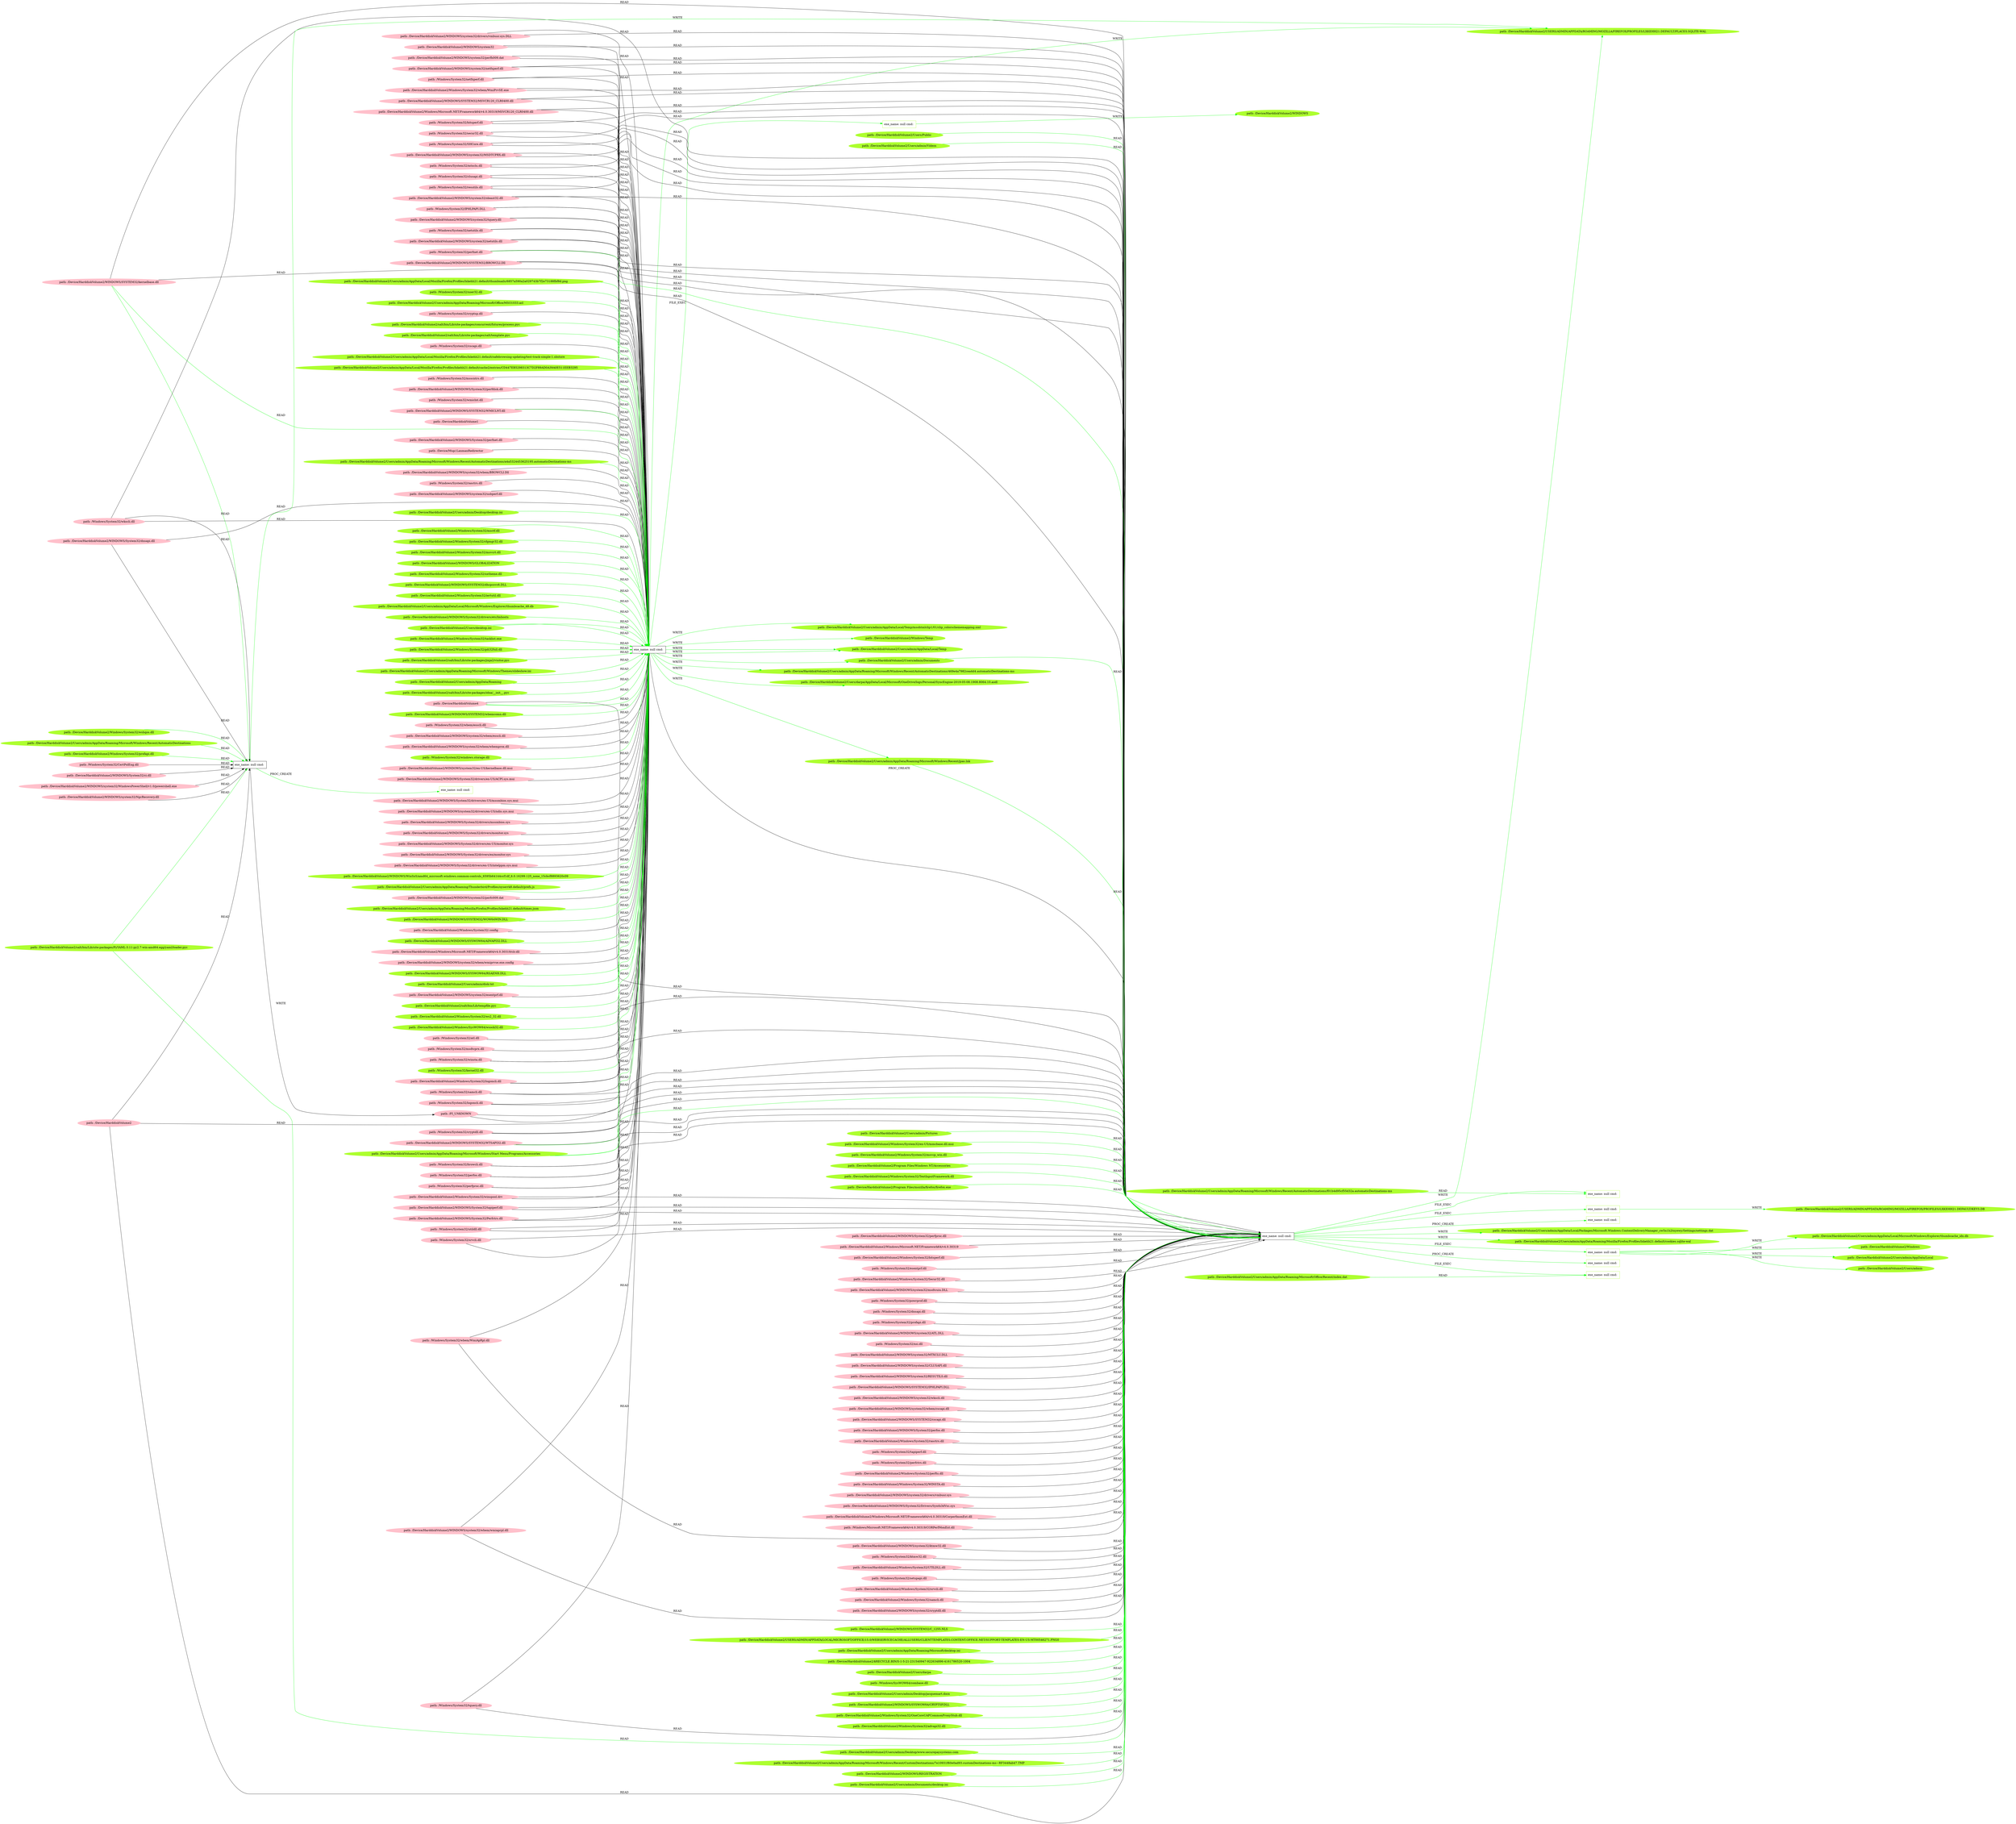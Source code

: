 digraph {
	rankdir=LR
	28 [label="exe_name: null cmd: " color=black shape=box style=solid]
	428 [label="exe_name: null cmd: " color=greenyellow shape=box style=solid]
	28 -> 428 [label=FILE_EXEC color=green]
	0 [label="exe_name: null cmd: " color=black shape=box style=solid]
	442 [label="exe_name: null cmd: " color=greenyellow shape=box style=solid]
	0 -> 442 [label=FILE_EXEC color=green]
	0 [label="exe_name: null cmd: " color=black shape=box style=solid]
	457 [label="exe_name: null cmd: " color=greenyellow shape=box style=solid]
	0 -> 457 [label=FILE_EXEC color=green]
	0 [label="exe_name: null cmd: " color=black shape=box style=solid]
	469 [label="exe_name: null cmd: " color=greenyellow shape=box style=solid]
	0 -> 469 [label=FILE_EXEC color=green]
	0 [label="exe_name: null cmd: " color=black shape=box style=solid]
	476 [label="exe_name: null cmd: " color=greenyellow shape=box style=solid]
	0 -> 476 [label=FILE_EXEC color=green]
	403 [label="path: /Device/HarddiskVolume2/Users/admin/AppData/Roaming/Microsoft/Windows/Themes/slideshow.ini" color=greenyellow shape=oval style=filled]
	28 [label="exe_name: null cmd: " color=black shape=box style=solid]
	403 -> 28 [label=READ color=green]
	404 [label="path: /Device/HarddiskVolume2/Users/admin/AppData/Roaming" color=greenyellow shape=oval style=filled]
	28 [label="exe_name: null cmd: " color=black shape=box style=solid]
	404 -> 28 [label=READ color=green]
	449 [label="path: /Device/HarddiskVolume2/Users/Public" color=greenyellow shape=oval style=filled]
	0 [label="exe_name: null cmd: " color=black shape=box style=solid]
	449 -> 0 [label=READ color=green]
	452 [label="path: /Device/HarddiskVolume2/Users/admin/Videos" color=greenyellow shape=oval style=filled]
	0 [label="exe_name: null cmd: " color=black shape=box style=solid]
	452 -> 0 [label=READ color=green]
	387 [label="path: /Device/HarddiskVolume2/Users/admin/Documents" color=greenyellow shape=oval style=filled]
	0 [label="exe_name: null cmd: " color=black shape=box style=solid]
	387 -> 0 [label=READ color=green]
	214 [label="path: /Device/HarddiskVolume4" color=pink shape=oval style=filled]
	28 [label="exe_name: null cmd: " color=black shape=box style=solid]
	214 -> 28 [label=READ color=green]
	381 [label="path: /Device/HarddiskVolume2/WINDOWS/SYSTEM32/wbemcomn.dll" color=greenyellow shape=oval style=filled]
	28 [label="exe_name: null cmd: " color=black shape=box style=solid]
	381 -> 28 [label=READ color=green]
	214 [label="path: /Device/HarddiskVolume4" color=pink shape=oval style=filled]
	28 [label="exe_name: null cmd: " color=black shape=box style=solid]
	214 -> 28 [label=READ color=green]
	118 [label="path: /Windows/System32/wbem/esscli.dll" color=pink shape=oval style=filled]
	28 [label="exe_name: null cmd: " color=black shape=box style=solid]
	118 -> 28 [label=READ color=black]
	26 [label="path: /Device/HarddiskVolume2/WINDOWS/system32/wbem/esscli.dll" color=pink shape=oval style=filled]
	28 [label="exe_name: null cmd: " color=black shape=box style=solid]
	26 -> 28 [label=READ color=black]
	97 [label="path: /Device/HarddiskVolume2/WINDOWS/system32/wbem/wbemprox.dll" color=pink shape=oval style=filled]
	28 [label="exe_name: null cmd: " color=black shape=box style=solid]
	97 -> 28 [label=READ color=black]
	314 [label="path: /Device/HarddiskVolume2/WINDOWS/SYSTEM32/kernelbase.dll" color=pink shape=oval style=filled]
	28 [label="exe_name: null cmd: " color=black shape=box style=solid]
	314 -> 28 [label=READ color=black]
	89 [label="path: /Device/HarddiskVolume2/WINDOWS/system32/en-US/kernelbase.dll.mui" color=pink shape=oval style=filled]
	28 [label="exe_name: null cmd: " color=black shape=box style=solid]
	89 -> 28 [label=READ color=black]
	111 [label="path: /Device/HarddiskVolume2/WINDOWS/System32/drivers/en-US/ACPI.sys.mui" color=pink shape=oval style=filled]
	28 [label="exe_name: null cmd: " color=black shape=box style=solid]
	111 -> 28 [label=READ color=black]
	31 [label="path: /Device/HarddiskVolume2/WINDOWS/System32/drivers/en-US/mssmbios.sys.mui" color=pink shape=oval style=filled]
	28 [label="exe_name: null cmd: " color=black shape=box style=solid]
	31 -> 28 [label=READ color=black]
	62 [label="path: /Device/HarddiskVolume2/WINDOWS/system32/drivers/en-US/ndis.sys.mui" color=pink shape=oval style=filled]
	28 [label="exe_name: null cmd: " color=black shape=box style=solid]
	62 -> 28 [label=READ color=black]
	107 [label="path: /Device/HarddiskVolume2/WINDOWS/System32/drivers/mssmbios.sys" color=pink shape=oval style=filled]
	28 [label="exe_name: null cmd: " color=black shape=box style=solid]
	107 -> 28 [label=READ color=black]
	93 [label="path: /Device/HarddiskVolume2/WINDOWS/System32/drivers/monitor.sys" color=pink shape=oval style=filled]
	28 [label="exe_name: null cmd: " color=black shape=box style=solid]
	93 -> 28 [label=READ color=black]
	47 [label="path: /Device/HarddiskVolume2/WINDOWS/System32/drivers/en-US/monitor.sys" color=pink shape=oval style=filled]
	28 [label="exe_name: null cmd: " color=black shape=box style=solid]
	47 -> 28 [label=READ color=black]
	65 [label="path: /Device/HarddiskVolume2/WINDOWS/System32/drivers/en/monitor.sys" color=pink shape=oval style=filled]
	28 [label="exe_name: null cmd: " color=black shape=box style=solid]
	65 -> 28 [label=READ color=black]
	109 [label="path: /Device/HarddiskVolume2/WINDOWS/System32/drivers/en-US/intelppm.sys.mui" color=pink shape=oval style=filled]
	28 [label="exe_name: null cmd: " color=black shape=box style=solid]
	109 -> 28 [label=READ color=black]
	0 [label="exe_name: null cmd: " color=black shape=box style=solid]
	471 [label="path: /Device/HarddiskVolume2/Users/admin/AppData/Local/Packages/Microsoft.Windows.ContentDeliveryManager_cw5n1h2txyewy/Settings/settings.dat" color=greenyellow shape=oval style=filled]
	0 -> 471 [label=WRITE color=green]
	207 [label="path: /Device/HarddiskVolume2/WINDOWS/system32/drivers/vmbusr.sys.DLL" color=pink shape=oval style=filled]
	28 [label="exe_name: null cmd: " color=black shape=box style=solid]
	207 -> 28 [label=READ color=black]
	222 [label="path: /Device/HarddiskVolume2/WINDOWS/system32" color=pink shape=oval style=filled]
	28 [label="exe_name: null cmd: " color=black shape=box style=solid]
	222 -> 28 [label=READ color=black]
	254 [label="path: /Device/HarddiskVolume2/WINDOWS/system32/perfc009.dat" color=pink shape=oval style=filled]
	28 [label="exe_name: null cmd: " color=black shape=box style=solid]
	254 -> 28 [label=READ color=black]
	152 [label="path: /Device/HarddiskVolume2/WINDOWS/system32/perfh009.dat" color=pink shape=oval style=filled]
	28 [label="exe_name: null cmd: " color=black shape=box style=solid]
	152 -> 28 [label=READ color=black]
	261 [label="path: /Device/HarddiskVolume2/WINDOWS/system32/netfxperf.dll" color=pink shape=oval style=filled]
	28 [label="exe_name: null cmd: " color=black shape=box style=solid]
	261 -> 28 [label=READ color=black]
	265 [label="path: /Device/HarddiskVolume2/Windows/System32/.config" color=pink shape=oval style=filled]
	28 [label="exe_name: null cmd: " color=black shape=box style=solid]
	265 -> 28 [label=READ color=black]
	310 [label="path: /Windows/System32/netfxperf.dll" color=pink shape=oval style=filled]
	28 [label="exe_name: null cmd: " color=black shape=box style=solid]
	310 -> 28 [label=READ color=black]
	285 [label="path: /Device/HarddiskVolume2/Windows/Microsoft.NET/Framework64/v4.0.30319/clr.dll" color=pink shape=oval style=filled]
	28 [label="exe_name: null cmd: " color=black shape=box style=solid]
	285 -> 28 [label=READ color=black]
	321 [label="path: /Device/HarddiskVolume2/WINDOWS/system32/wbem/wmiprvse.exe.config" color=pink shape=oval style=filled]
	28 [label="exe_name: null cmd: " color=black shape=box style=solid]
	321 -> 28 [label=READ color=black]
	338 [label="path: /Device/HarddiskVolume2/Windows/System32/wbem/WmiPrvSE.exe" color=pink shape=oval style=filled]
	28 [label="exe_name: null cmd: " color=black shape=box style=solid]
	338 -> 28 [label=READ color=black]
	312 [label="path: /Device/HarddiskVolume2/WINDOWS/SYSTEM32/MSVCR120_CLR0400.dll" color=pink shape=oval style=filled]
	28 [label="exe_name: null cmd: " color=black shape=box style=solid]
	312 -> 28 [label=READ color=black]
	366 [label="path: /Device/HarddiskVolume2/Windows/Microsoft.NET/Framework64/v4.0.30319/MSVCR120_CLR0400.dll" color=pink shape=oval style=filled]
	28 [label="exe_name: null cmd: " color=black shape=box style=solid]
	366 -> 28 [label=READ color=black]
	187 [label="path: /Device/HarddiskVolume2/WINDOWS/system32/esentprf.dll" color=pink shape=oval style=filled]
	28 [label="exe_name: null cmd: " color=black shape=box style=solid]
	187 -> 28 [label=READ color=black]
	228 [label="path: /Windows/System32/bitsperf.dll" color=pink shape=oval style=filled]
	28 [label="exe_name: null cmd: " color=black shape=box style=solid]
	228 -> 28 [label=READ color=black]
	230 [label="path: /Windows/System32/secur32.dll" color=pink shape=oval style=filled]
	28 [label="exe_name: null cmd: " color=black shape=box style=solid]
	230 -> 28 [label=READ color=black]
	220 [label="path: /Device/HarddiskVolume2/WINDOWS/System32/dnsapi.dll" color=pink shape=oval style=filled]
	28 [label="exe_name: null cmd: " color=black shape=box style=solid]
	220 -> 28 [label=READ color=black]
	308 [label="path: /Windows/System32/SHCore.dll" color=pink shape=oval style=filled]
	28 [label="exe_name: null cmd: " color=black shape=box style=solid]
	308 -> 28 [label=READ color=black]
	304 [label="path: /Windows/System32/atl.dll" color=pink shape=oval style=filled]
	28 [label="exe_name: null cmd: " color=black shape=box style=solid]
	304 -> 28 [label=READ color=black]
	163 [label="path: /Windows/System32/msdtcprx.dll" color=pink shape=oval style=filled]
	28 [label="exe_name: null cmd: " color=black shape=box style=solid]
	163 -> 28 [label=READ color=black]
	168 [label="path: /Device/HarddiskVolume2/WINDOWS/system32/MSDTCPRX.dll" color=pink shape=oval style=filled]
	28 [label="exe_name: null cmd: " color=black shape=box style=solid]
	168 -> 28 [label=READ color=black]
	316 [label="path: /Windows/System32/mtxclu.dll" color=pink shape=oval style=filled]
	28 [label="exe_name: null cmd: " color=black shape=box style=solid]
	316 -> 28 [label=READ color=black]
	332 [label="path: /Windows/System32/clusapi.dll" color=pink shape=oval style=filled]
	28 [label="exe_name: null cmd: " color=black shape=box style=solid]
	332 -> 28 [label=READ color=black]
	226 [label="path: /Windows/System32/resutils.dll" color=pink shape=oval style=filled]
	28 [label="exe_name: null cmd: " color=black shape=box style=solid]
	226 -> 28 [label=READ color=black]
	343 [label="path: /Windows/System32/cryptsp.dll" color=pink shape=oval style=filled]
	28 [label="exe_name: null cmd: " color=black shape=box style=solid]
	343 -> 28 [label=READ color=black]
	160 [label="path: /Device/HarddiskVolume2/WINDOWS/system32/oleaut32.dll" color=pink shape=oval style=filled]
	28 [label="exe_name: null cmd: " color=black shape=box style=solid]
	160 -> 28 [label=READ color=black]
	180 [label="path: /Windows/System32/IPHLPAPI.DLL" color=pink shape=oval style=filled]
	28 [label="exe_name: null cmd: " color=black shape=box style=solid]
	180 -> 28 [label=READ color=black]
	299 [label="path: /Windows/System32/wkscli.dll" color=pink shape=oval style=filled]
	28 [label="exe_name: null cmd: " color=black shape=box style=solid]
	299 -> 28 [label=READ color=black]
	281 [label="path: /Windows/System32/cscapi.dll" color=pink shape=oval style=filled]
	28 [label="exe_name: null cmd: " color=black shape=box style=solid]
	281 -> 28 [label=READ color=black]
	184 [label="path: /Windows/System32/netutils.dll" color=pink shape=oval style=filled]
	28 [label="exe_name: null cmd: " color=black shape=box style=solid]
	184 -> 28 [label=READ color=black]
	252 [label="path: /Device/HarddiskVolume2/WINDOWS/system32/netutils.dll" color=pink shape=oval style=filled]
	28 [label="exe_name: null cmd: " color=black shape=box style=solid]
	252 -> 28 [label=READ color=black]
	217 [label="path: /Windows/System32/msscntrs.dll" color=pink shape=oval style=filled]
	28 [label="exe_name: null cmd: " color=black shape=box style=solid]
	217 -> 28 [label=READ color=black]
	183 [label="path: /Device/HarddiskVolume2/WINDOWS/System32/perfdisk.dll" color=pink shape=oval style=filled]
	28 [label="exe_name: null cmd: " color=black shape=box style=solid]
	183 -> 28 [label=READ color=black]
	63 [label="path: /Windows/System32/wmiclnt.dll" color=pink shape=oval style=filled]
	28 [label="exe_name: null cmd: " color=black shape=box style=solid]
	63 -> 28 [label=READ color=black]
	79 [label="path: /Device/HarddiskVolume2/WINDOWS/SYSTEM32/WMICLNT.dll" color=pink shape=oval style=filled]
	28 [label="exe_name: null cmd: " color=black shape=box style=solid]
	79 -> 28 [label=READ color=black]
	173 [label="path: /Device/HarddiskVolume1" color=pink shape=oval style=filled]
	28 [label="exe_name: null cmd: " color=black shape=box style=solid]
	173 -> 28 [label=READ color=black]
	192 [label="path: /Device/HarddiskVolume2" color=pink shape=oval style=filled]
	28 [label="exe_name: null cmd: " color=black shape=box style=solid]
	192 -> 28 [label=READ color=black]
	232 [label="path: /Device/HarddiskVolume2/WINDOWS/System32/perfnet.dll" color=pink shape=oval style=filled]
	28 [label="exe_name: null cmd: " color=black shape=box style=solid]
	232 -> 28 [label=READ color=black]
	234 [label="path: /Device/Mup/;LanmanRedirector" color=pink shape=oval style=filled]
	28 [label="exe_name: null cmd: " color=black shape=box style=solid]
	234 -> 28 [label=READ color=black]
	256 [label="path: /FI_UNKNOWN" color=pink shape=oval style=filled]
	28 [label="exe_name: null cmd: " color=black shape=box style=solid]
	256 -> 28 [label=READ color=black]
	272 [label="path: /Device/HarddiskVolume2/WINDOWS/system32/wbem/BROWCLI.Dll" color=pink shape=oval style=filled]
	28 [label="exe_name: null cmd: " color=black shape=box style=solid]
	272 -> 28 [label=READ color=black]
	335 [label="path: /Windows/System32/perfnet.dll" color=pink shape=oval style=filled]
	28 [label="exe_name: null cmd: " color=black shape=box style=solid]
	335 -> 28 [label=READ color=black]
	360 [label="path: /Device/HarddiskVolume2/WINDOWS/SYSTEM32/BROWCLI.Dll" color=pink shape=oval style=filled]
	28 [label="exe_name: null cmd: " color=black shape=box style=solid]
	360 -> 28 [label=READ color=black]
	250 [label="path: /Windows/System32/browcli.dll" color=pink shape=oval style=filled]
	28 [label="exe_name: null cmd: " color=black shape=box style=solid]
	250 -> 28 [label=READ color=black]
	328 [label="path: /Windows/System32/perfos.dll" color=pink shape=oval style=filled]
	28 [label="exe_name: null cmd: " color=black shape=box style=solid]
	328 -> 28 [label=READ color=black]
	178 [label="path: /Windows/System32/perfproc.dll" color=pink shape=oval style=filled]
	28 [label="exe_name: null cmd: " color=black shape=box style=solid]
	178 -> 28 [label=READ color=black]
	154 [label="path: /Windows/System32/rasctrs.dll" color=pink shape=oval style=filled]
	28 [label="exe_name: null cmd: " color=black shape=box style=solid]
	154 -> 28 [label=READ color=black]
	263 [label="path: /Device/HarddiskVolume2/Windows/System32/winspool.drv" color=pink shape=oval style=filled]
	28 [label="exe_name: null cmd: " color=black shape=box style=solid]
	263 -> 28 [label=READ color=black]
	190 [label="path: /Device/HarddiskVolume2/WINDOWS/System32/tapiperf.dll" color=pink shape=oval style=filled]
	28 [label="exe_name: null cmd: " color=black shape=box style=solid]
	190 -> 28 [label=READ color=black]
	358 [label="path: /Device/HarddiskVolume2/WINDOWS/System32/Perfctrs.dll" color=pink shape=oval style=filled]
	28 [label="exe_name: null cmd: " color=black shape=box style=solid]
	358 -> 28 [label=READ color=black]
	246 [label="path: /Windows/System32/utildll.dll" color=pink shape=oval style=filled]
	28 [label="exe_name: null cmd: " color=black shape=box style=solid]
	246 -> 28 [label=READ color=black]
	147 [label="path: /Windows/System32/srvcli.dll" color=pink shape=oval style=filled]
	28 [label="exe_name: null cmd: " color=black shape=box style=solid]
	147 -> 28 [label=READ color=black]
	306 [label="path: /Device/HarddiskVolume2/WINDOWS/system32/usbperf.dll" color=pink shape=oval style=filled]
	28 [label="exe_name: null cmd: " color=black shape=box style=solid]
	306 -> 28 [label=READ color=black]
	164 [label="path: /Windows/System32/wbem/WmiApRpl.dll" color=pink shape=oval style=filled]
	28 [label="exe_name: null cmd: " color=black shape=box style=solid]
	164 -> 28 [label=READ color=black]
	236 [label="path: /Device/HarddiskVolume2/WINDOWS/system32/wbem/wmiaprpl.dll" color=pink shape=oval style=filled]
	28 [label="exe_name: null cmd: " color=black shape=box style=solid]
	236 -> 28 [label=READ color=black]
	269 [label="path: /Windows/System32/tquery.dll" color=pink shape=oval style=filled]
	28 [label="exe_name: null cmd: " color=black shape=box style=solid]
	269 -> 28 [label=READ color=black]
	318 [label="path: /Device/HarddiskVolume2/WINDOWS/system32/tquery.dll" color=pink shape=oval style=filled]
	28 [label="exe_name: null cmd: " color=black shape=box style=solid]
	318 -> 28 [label=READ color=black]
	407 [label="path: /Device/HarddiskVolume2/Users/admin/Desktop/desktop.ini" color=greenyellow shape=oval style=filled]
	28 [label="exe_name: null cmd: " color=black shape=box style=solid]
	407 -> 28 [label=READ color=green]
	479 [label="path: /Device/HarddiskVolume2/Users/admin/Pictures" color=greenyellow shape=oval style=filled]
	0 [label="exe_name: null cmd: " color=black shape=box style=solid]
	479 -> 0 [label=READ color=green]
	314 [label="path: /Device/HarddiskVolume2/WINDOWS/SYSTEM32/kernelbase.dll" color=pink shape=oval style=filled]
	7 [label="exe_name: null cmd: " color=black shape=box style=solid]
	314 -> 7 [label=READ color=green]
	467 [label="path: /Device/HarddiskVolume2/Windows/System32/en-US/mmcbase.dll.mui" color=greenyellow shape=oval style=filled]
	0 [label="exe_name: null cmd: " color=black shape=box style=solid]
	467 -> 0 [label=READ color=green]
	463 [label="path: /Device/HarddiskVolume2/Windows/System32/msvcp_win.dll" color=greenyellow shape=oval style=filled]
	0 [label="exe_name: null cmd: " color=black shape=box style=solid]
	463 -> 0 [label=READ color=green]
	427 [label="path: /Device/HarddiskVolume2/Windows/System32/msctf.dll" color=greenyellow shape=oval style=filled]
	28 [label="exe_name: null cmd: " color=black shape=box style=solid]
	427 -> 28 [label=READ color=green]
	385 [label="path: /Device/HarddiskVolume2/Windows/System32/cfgmgr32.dll" color=greenyellow shape=oval style=filled]
	28 [label="exe_name: null cmd: " color=black shape=box style=solid]
	385 -> 28 [label=READ color=green]
	192 [label="path: /Device/HarddiskVolume2" color=pink shape=oval style=filled]
	7 [label="exe_name: null cmd: " color=black shape=box style=solid]
	192 -> 7 [label=READ color=black]
	421 [label="path: /Device/HarddiskVolume2/Windows/System32/msvcrt.dll" color=greenyellow shape=oval style=filled]
	28 [label="exe_name: null cmd: " color=black shape=box style=solid]
	421 -> 28 [label=READ color=green]
	441 [label="path: /Device/HarddiskVolume2/Program Files/Windows NT/Accessories" color=greenyellow shape=oval style=filled]
	0 [label="exe_name: null cmd: " color=black shape=box style=solid]
	441 -> 0 [label=READ color=green]
	375 [label="path: /Device/HarddiskVolume2/WINDOWS/GLOBALIZATION" color=greenyellow shape=oval style=filled]
	28 [label="exe_name: null cmd: " color=black shape=box style=solid]
	375 -> 28 [label=READ color=green]
	399 [label="path: /Device/HarddiskVolume2/Windows/System32/uxtheme.dll" color=greenyellow shape=oval style=filled]
	28 [label="exe_name: null cmd: " color=black shape=box style=solid]
	399 -> 28 [label=READ color=green]
	440 [label="path: /Device/HarddiskVolume2/Windows/System32/TextInputFramework.dll" color=greenyellow shape=oval style=filled]
	0 [label="exe_name: null cmd: " color=black shape=box style=solid]
	440 -> 0 [label=READ color=green]
	382 [label="path: /Device/HarddiskVolume2/WINDOWS/SYSTEM32/dhcpcsvc6.DLL" color=greenyellow shape=oval style=filled]
	28 [label="exe_name: null cmd: " color=black shape=box style=solid]
	382 -> 28 [label=READ color=green]
	426 [label="path: /Device/HarddiskVolume2/Windows/System32/iertutil.dll" color=greenyellow shape=oval style=filled]
	28 [label="exe_name: null cmd: " color=black shape=box style=solid]
	426 -> 28 [label=READ color=green]
	38 [label="path: /Windows/System32/CertPolEng.dll" color=pink shape=oval style=filled]
	7 [label="exe_name: null cmd: " color=black shape=box style=solid]
	38 -> 7 [label=READ color=black]
	72 [label="path: /Device/HarddiskVolume2/WINDOWS/System32/ci.dll" color=pink shape=oval style=filled]
	7 [label="exe_name: null cmd: " color=black shape=box style=solid]
	72 -> 7 [label=READ color=black]
	220 [label="path: /Device/HarddiskVolume2/WINDOWS/System32/dnsapi.dll" color=pink shape=oval style=filled]
	7 [label="exe_name: null cmd: " color=black shape=box style=solid]
	220 -> 7 [label=READ color=black]
	61 [label="path: /Device/HarddiskVolume2/WINDOWS/system32/WindowsPowerShell/v1.0/powershell.exe" color=pink shape=oval style=filled]
	7 [label="exe_name: null cmd: " color=black shape=box style=solid]
	61 -> 7 [label=READ color=black]
	76 [label="path: /Device/HarddiskVolume2/WINDOWS/system32/NgcRecovery.dll" color=pink shape=oval style=filled]
	7 [label="exe_name: null cmd: " color=black shape=box style=solid]
	76 -> 7 [label=READ color=black]
	299 [label="path: /Windows/System32/wkscli.dll" color=pink shape=oval style=filled]
	7 [label="exe_name: null cmd: " color=black shape=box style=solid]
	299 -> 7 [label=READ color=black]
	7 [label="exe_name: null cmd: " color=black shape=box style=solid]
	256 [label="path: /FI_UNKNOWN" color=pink shape=oval style=filled]
	7 -> 256 [label=WRITE color=black]
	396 [label="path: /Device/HarddiskVolume2/Users/admin/AppData/Local/Microsoft/Windows/Explorer/thumbcache_48.db" color=greenyellow shape=oval style=filled]
	28 [label="exe_name: null cmd: " color=black shape=box style=solid]
	396 -> 28 [label=READ color=green]
	450 [label="path: /Device/HarddiskVolume2/Program Files/mozilla/firefox/firefox.exe" color=greenyellow shape=oval style=filled]
	0 [label="exe_name: null cmd: " color=black shape=box style=solid]
	450 -> 0 [label=READ color=green]
	390 [label="path: /Device/HarddiskVolume2/WINDOWS/System32/drivers/etc/lmhosts" color=greenyellow shape=oval style=filled]
	28 [label="exe_name: null cmd: " color=black shape=box style=solid]
	390 -> 28 [label=READ color=green]
	436 [label="path: /Device/HarddiskVolume2/Windows/System32/wshqos.dll" color=greenyellow shape=oval style=filled]
	7 [label="exe_name: null cmd: " color=black shape=box style=solid]
	436 -> 7 [label=READ color=green]
	350 [label="path: /Windows/System32/winsta.dll" color=pink shape=oval style=filled]
	28 [label="exe_name: null cmd: " color=black shape=box style=solid]
	350 -> 28 [label=READ color=black]
	201 [label="path: /Device/HarddiskVolume2/Windows/System32/logoncli.dll" color=pink shape=oval style=filled]
	28 [label="exe_name: null cmd: " color=black shape=box style=solid]
	201 -> 28 [label=READ color=black]
	238 [label="path: /Windows/System32/samcli.dll" color=pink shape=oval style=filled]
	28 [label="exe_name: null cmd: " color=black shape=box style=solid]
	238 -> 28 [label=READ color=black]
	244 [label="path: /Windows/System32/logoncli.dll" color=pink shape=oval style=filled]
	28 [label="exe_name: null cmd: " color=black shape=box style=solid]
	244 -> 28 [label=READ color=black]
	295 [label="path: /Windows/System32/cryptdll.dll" color=pink shape=oval style=filled]
	28 [label="exe_name: null cmd: " color=black shape=box style=solid]
	295 -> 28 [label=READ color=black]
	28 [label="exe_name: null cmd: " color=black shape=box style=solid]
	0 [label="exe_name: null cmd: " color=black shape=box style=solid]
	28 -> 0 [label=PROC_CREATE color=black]
	409 [label="path: /Device/HarddiskVolume2/Users/desktop.ini" color=greenyellow shape=oval style=filled]
	28 [label="exe_name: null cmd: " color=black shape=box style=solid]
	409 -> 28 [label=READ color=green]
	409 [label="path: /Device/HarddiskVolume2/Users/desktop.ini" color=greenyellow shape=oval style=filled]
	28 [label="exe_name: null cmd: " color=black shape=box style=solid]
	409 -> 28 [label=READ color=green]
	435 [label="path: /Device/HarddiskVolume2/Users/admin/AppData/Roaming/Microsoft/Windows/Recent/AutomaticDestinations" color=greenyellow shape=oval style=filled]
	7 [label="exe_name: null cmd: " color=black shape=box style=solid]
	435 -> 7 [label=READ color=green]
	256 [label="path: /FI_UNKNOWN" color=pink shape=oval style=filled]
	0 [label="exe_name: null cmd: " color=black shape=box style=solid]
	256 -> 0 [label=READ color=black]
	369 [label="path: /Device/HarddiskVolume2/WINDOWS/System32/perfproc.dll" color=pink shape=oval style=filled]
	0 [label="exe_name: null cmd: " color=black shape=box style=solid]
	369 -> 0 [label=READ color=black]
	178 [label="path: /Windows/System32/perfproc.dll" color=pink shape=oval style=filled]
	0 [label="exe_name: null cmd: " color=black shape=box style=solid]
	178 -> 0 [label=READ color=black]
	261 [label="path: /Device/HarddiskVolume2/WINDOWS/system32/netfxperf.dll" color=pink shape=oval style=filled]
	0 [label="exe_name: null cmd: " color=black shape=box style=solid]
	261 -> 0 [label=READ color=black]
	310 [label="path: /Windows/System32/netfxperf.dll" color=pink shape=oval style=filled]
	0 [label="exe_name: null cmd: " color=black shape=box style=solid]
	310 -> 0 [label=READ color=black]
	338 [label="path: /Device/HarddiskVolume2/Windows/System32/wbem/WmiPrvSE.exe" color=pink shape=oval style=filled]
	0 [label="exe_name: null cmd: " color=black shape=box style=solid]
	338 -> 0 [label=READ color=black]
	294 [label="path: /Device/HarddiskVolume2/Windows/Microsoft.NET/Framework64/v4.0.30319" color=pink shape=oval style=filled]
	0 [label="exe_name: null cmd: " color=black shape=box style=solid]
	294 -> 0 [label=READ color=black]
	156 [label="path: /Device/HarddiskVolume2/Windows/System32/bitsperf.dll" color=pink shape=oval style=filled]
	0 [label="exe_name: null cmd: " color=black shape=box style=solid]
	156 -> 0 [label=READ color=black]
	228 [label="path: /Windows/System32/bitsperf.dll" color=pink shape=oval style=filled]
	0 [label="exe_name: null cmd: " color=black shape=box style=solid]
	228 -> 0 [label=READ color=black]
	341 [label="path: /Windows/System32/esentprf.dll" color=pink shape=oval style=filled]
	0 [label="exe_name: null cmd: " color=black shape=box style=solid]
	341 -> 0 [label=READ color=black]
	205 [label="path: /Device/HarddiskVolume2/Windows/System32/Secur32.dll" color=pink shape=oval style=filled]
	0 [label="exe_name: null cmd: " color=black shape=box style=solid]
	205 -> 0 [label=READ color=black]
	230 [label="path: /Windows/System32/secur32.dll" color=pink shape=oval style=filled]
	0 [label="exe_name: null cmd: " color=black shape=box style=solid]
	230 -> 0 [label=READ color=black]
	284 [label="path: /Device/HarddiskVolume2/WINDOWS/system32/msdtcuiu.DLL" color=pink shape=oval style=filled]
	0 [label="exe_name: null cmd: " color=black shape=box style=solid]
	284 -> 0 [label=READ color=black]
	159 [label="path: /Windows/System32/powrprof.dll" color=pink shape=oval style=filled]
	0 [label="exe_name: null cmd: " color=black shape=box style=solid]
	159 -> 0 [label=READ color=black]
	308 [label="path: /Windows/System32/SHCore.dll" color=pink shape=oval style=filled]
	0 [label="exe_name: null cmd: " color=black shape=box style=solid]
	308 -> 0 [label=READ color=black]
	177 [label="path: /Windows/System32/dnsapi.dll" color=pink shape=oval style=filled]
	0 [label="exe_name: null cmd: " color=black shape=box style=solid]
	177 -> 0 [label=READ color=black]
	212 [label="path: /Windows/System32/profapi.dll" color=pink shape=oval style=filled]
	0 [label="exe_name: null cmd: " color=black shape=box style=solid]
	212 -> 0 [label=READ color=black]
	326 [label="path: /Device/HarddiskVolume2/WINDOWS/system32/ATL.DLL" color=pink shape=oval style=filled]
	0 [label="exe_name: null cmd: " color=black shape=box style=solid]
	326 -> 0 [label=READ color=black]
	345 [label="path: /Windows/System32/nsi.dll" color=pink shape=oval style=filled]
	0 [label="exe_name: null cmd: " color=black shape=box style=solid]
	345 -> 0 [label=READ color=black]
	168 [label="path: /Device/HarddiskVolume2/WINDOWS/system32/MSDTCPRX.dll" color=pink shape=oval style=filled]
	0 [label="exe_name: null cmd: " color=black shape=box style=solid]
	168 -> 0 [label=READ color=black]
	322 [label="path: /Device/HarddiskVolume2/WINDOWS/system32/MTXCLU.DLL" color=pink shape=oval style=filled]
	0 [label="exe_name: null cmd: " color=black shape=box style=solid]
	322 -> 0 [label=READ color=black]
	316 [label="path: /Windows/System32/mtxclu.dll" color=pink shape=oval style=filled]
	0 [label="exe_name: null cmd: " color=black shape=box style=solid]
	316 -> 0 [label=READ color=black]
	332 [label="path: /Windows/System32/clusapi.dll" color=pink shape=oval style=filled]
	0 [label="exe_name: null cmd: " color=black shape=box style=solid]
	332 -> 0 [label=READ color=black]
	362 [label="path: /Device/HarddiskVolume2/WINDOWS/system32/CLUSAPI.dll" color=pink shape=oval style=filled]
	0 [label="exe_name: null cmd: " color=black shape=box style=solid]
	362 -> 0 [label=READ color=black]
	226 [label="path: /Windows/System32/resutils.dll" color=pink shape=oval style=filled]
	0 [label="exe_name: null cmd: " color=black shape=box style=solid]
	226 -> 0 [label=READ color=black]
	276 [label="path: /Device/HarddiskVolume2/WINDOWS/system32/RESUTILS.dll" color=pink shape=oval style=filled]
	0 [label="exe_name: null cmd: " color=black shape=box style=solid]
	276 -> 0 [label=READ color=black]
	215 [label="path: /Device/HarddiskVolume2/WINDOWS/SYSTEM32/IPHLPAPI.DLL" color=pink shape=oval style=filled]
	0 [label="exe_name: null cmd: " color=black shape=box style=solid]
	215 -> 0 [label=READ color=black]
	160 [label="path: /Device/HarddiskVolume2/WINDOWS/system32/oleaut32.dll" color=pink shape=oval style=filled]
	0 [label="exe_name: null cmd: " color=black shape=box style=solid]
	160 -> 0 [label=READ color=black]
	180 [label="path: /Windows/System32/IPHLPAPI.DLL" color=pink shape=oval style=filled]
	0 [label="exe_name: null cmd: " color=black shape=box style=solid]
	180 -> 0 [label=READ color=black]
	314 [label="path: /Device/HarddiskVolume2/WINDOWS/SYSTEM32/kernelbase.dll" color=pink shape=oval style=filled]
	0 [label="exe_name: null cmd: " color=black shape=box style=solid]
	314 -> 0 [label=READ color=black]
	151 [label="path: /Device/HarddiskVolume2/WINDOWS/system32/wkscli.dll" color=pink shape=oval style=filled]
	0 [label="exe_name: null cmd: " color=black shape=box style=solid]
	151 -> 0 [label=READ color=black]
	299 [label="path: /Windows/System32/wkscli.dll" color=pink shape=oval style=filled]
	0 [label="exe_name: null cmd: " color=black shape=box style=solid]
	299 -> 0 [label=READ color=black]
	278 [label="path: /Device/HarddiskVolume2/WINDOWS/system32/wbem/cscapi.dll" color=pink shape=oval style=filled]
	0 [label="exe_name: null cmd: " color=black shape=box style=solid]
	278 -> 0 [label=READ color=black]
	279 [label="path: /Device/HarddiskVolume2/WINDOWS/SYSTEM32/cscapi.dll" color=pink shape=oval style=filled]
	0 [label="exe_name: null cmd: " color=black shape=box style=solid]
	279 -> 0 [label=READ color=black]
	184 [label="path: /Windows/System32/netutils.dll" color=pink shape=oval style=filled]
	0 [label="exe_name: null cmd: " color=black shape=box style=solid]
	184 -> 0 [label=READ color=black]
	252 [label="path: /Device/HarddiskVolume2/WINDOWS/system32/netutils.dll" color=pink shape=oval style=filled]
	0 [label="exe_name: null cmd: " color=black shape=box style=solid]
	252 -> 0 [label=READ color=black]
	192 [label="path: /Device/HarddiskVolume2" color=pink shape=oval style=filled]
	0 [label="exe_name: null cmd: " color=black shape=box style=solid]
	192 -> 0 [label=READ color=black]
	214 [label="path: /Device/HarddiskVolume4" color=pink shape=oval style=filled]
	0 [label="exe_name: null cmd: " color=black shape=box style=solid]
	214 -> 0 [label=READ color=black]
	360 [label="path: /Device/HarddiskVolume2/WINDOWS/SYSTEM32/BROWCLI.Dll" color=pink shape=oval style=filled]
	0 [label="exe_name: null cmd: " color=black shape=box style=solid]
	360 -> 0 [label=READ color=black]
	250 [label="path: /Windows/System32/browcli.dll" color=pink shape=oval style=filled]
	0 [label="exe_name: null cmd: " color=black shape=box style=solid]
	250 -> 0 [label=READ color=black]
	370 [label="path: /Device/HarddiskVolume2/WINDOWS/System32/perfos.dll" color=pink shape=oval style=filled]
	0 [label="exe_name: null cmd: " color=black shape=box style=solid]
	370 -> 0 [label=READ color=black]
	328 [label="path: /Windows/System32/perfos.dll" color=pink shape=oval style=filled]
	0 [label="exe_name: null cmd: " color=black shape=box style=solid]
	328 -> 0 [label=READ color=black]
	274 [label="path: /Device/HarddiskVolume2/Windows/System32/rasctrs.dll" color=pink shape=oval style=filled]
	0 [label="exe_name: null cmd: " color=black shape=box style=solid]
	274 -> 0 [label=READ color=black]
	263 [label="path: /Device/HarddiskVolume2/Windows/System32/winspool.drv" color=pink shape=oval style=filled]
	0 [label="exe_name: null cmd: " color=black shape=box style=solid]
	263 -> 0 [label=READ color=black]
	190 [label="path: /Device/HarddiskVolume2/WINDOWS/System32/tapiperf.dll" color=pink shape=oval style=filled]
	0 [label="exe_name: null cmd: " color=black shape=box style=solid]
	190 -> 0 [label=READ color=black]
	291 [label="path: /Windows/System32/tapiperf.dll" color=pink shape=oval style=filled]
	0 [label="exe_name: null cmd: " color=black shape=box style=solid]
	291 -> 0 [label=READ color=black]
	358 [label="path: /Device/HarddiskVolume2/WINDOWS/System32/Perfctrs.dll" color=pink shape=oval style=filled]
	0 [label="exe_name: null cmd: " color=black shape=box style=solid]
	358 -> 0 [label=READ color=black]
	298 [label="path: /Windows/System32/perfctrs.dll" color=pink shape=oval style=filled]
	0 [label="exe_name: null cmd: " color=black shape=box style=solid]
	298 -> 0 [label=READ color=black]
	200 [label="path: /Device/HarddiskVolume2/Windows/System32/perfts.dll" color=pink shape=oval style=filled]
	0 [label="exe_name: null cmd: " color=black shape=box style=solid]
	200 -> 0 [label=READ color=black]
	289 [label="path: /Device/HarddiskVolume2/Windows/System32/WINSTA.dll" color=pink shape=oval style=filled]
	0 [label="exe_name: null cmd: " color=black shape=box style=solid]
	289 -> 0 [label=READ color=black]
	350 [label="path: /Windows/System32/winsta.dll" color=pink shape=oval style=filled]
	0 [label="exe_name: null cmd: " color=black shape=box style=solid]
	350 -> 0 [label=READ color=black]
	164 [label="path: /Windows/System32/wbem/WmiApRpl.dll" color=pink shape=oval style=filled]
	0 [label="exe_name: null cmd: " color=black shape=box style=solid]
	164 -> 0 [label=READ color=black]
	236 [label="path: /Device/HarddiskVolume2/WINDOWS/system32/wbem/wmiaprpl.dll" color=pink shape=oval style=filled]
	0 [label="exe_name: null cmd: " color=black shape=box style=solid]
	236 -> 0 [label=READ color=black]
	269 [label="path: /Windows/System32/tquery.dll" color=pink shape=oval style=filled]
	0 [label="exe_name: null cmd: " color=black shape=box style=solid]
	269 -> 0 [label=READ color=black]
	318 [label="path: /Device/HarddiskVolume2/WINDOWS/system32/tquery.dll" color=pink shape=oval style=filled]
	0 [label="exe_name: null cmd: " color=black shape=box style=solid]
	318 -> 0 [label=READ color=black]
	207 [label="path: /Device/HarddiskVolume2/WINDOWS/system32/drivers/vmbusr.sys.DLL" color=pink shape=oval style=filled]
	0 [label="exe_name: null cmd: " color=black shape=box style=solid]
	207 -> 0 [label=READ color=black]
	357 [label="path: /Device/HarddiskVolume2/WINDOWS/system32/drivers/vmbusr.sys" color=pink shape=oval style=filled]
	0 [label="exe_name: null cmd: " color=black shape=box style=solid]
	357 -> 0 [label=READ color=black]
	222 [label="path: /Device/HarddiskVolume2/WINDOWS/system32" color=pink shape=oval style=filled]
	0 [label="exe_name: null cmd: " color=black shape=box style=solid]
	222 -> 0 [label=READ color=black]
	152 [label="path: /Device/HarddiskVolume2/WINDOWS/system32/perfh009.dat" color=pink shape=oval style=filled]
	0 [label="exe_name: null cmd: " color=black shape=box style=solid]
	152 -> 0 [label=READ color=black]
	260 [label="path: /Device/HarddiskVolume2/WINDOWS/System32/Drivers/Synth3dVsc.sys" color=pink shape=oval style=filled]
	0 [label="exe_name: null cmd: " color=black shape=box style=solid]
	260 -> 0 [label=READ color=black]
	209 [label="path: /Device/HarddiskVolume2/Windows/Microsoft.NET/Framework64/v4.0.30319/CorperfmonExt.dll" color=pink shape=oval style=filled]
	0 [label="exe_name: null cmd: " color=black shape=box style=solid]
	209 -> 0 [label=READ color=black]
	312 [label="path: /Device/HarddiskVolume2/WINDOWS/SYSTEM32/MSVCR120_CLR0400.dll" color=pink shape=oval style=filled]
	0 [label="exe_name: null cmd: " color=black shape=box style=solid]
	312 -> 0 [label=READ color=black]
	337 [label="path: /Windows/Microsoft.NET/Framework64/v4.0.30319/CORPerfMonExt.dll" color=pink shape=oval style=filled]
	0 [label="exe_name: null cmd: " color=black shape=box style=solid]
	337 -> 0 [label=READ color=black]
	366 [label="path: /Device/HarddiskVolume2/Windows/Microsoft.NET/Framework64/v4.0.30319/MSVCR120_CLR0400.dll" color=pink shape=oval style=filled]
	0 [label="exe_name: null cmd: " color=black shape=box style=solid]
	366 -> 0 [label=READ color=black]
	58 [label="path: /Device/HarddiskVolume2/WINDOWS/SYSTEM32/WTSAPI32.dll" color=pink shape=oval style=filled]
	0 [label="exe_name: null cmd: " color=black shape=box style=solid]
	58 -> 0 [label=READ color=black]
	364 [label="path: /Device/HarddiskVolume2/WINDOWS/system32/ktmw32.dll" color=pink shape=oval style=filled]
	0 [label="exe_name: null cmd: " color=black shape=box style=solid]
	364 -> 0 [label=READ color=black]
	349 [label="path: /Windows/System32/ktmw32.dll" color=pink shape=oval style=filled]
	0 [label="exe_name: null cmd: " color=black shape=box style=solid]
	349 -> 0 [label=READ color=black]
	243 [label="path: /Device/HarddiskVolume2/Windows/System32/UTILDLL.dll" color=pink shape=oval style=filled]
	0 [label="exe_name: null cmd: " color=black shape=box style=solid]
	243 -> 0 [label=READ color=black]
	170 [label="path: /Windows/System32/setupapi.dll" color=pink shape=oval style=filled]
	0 [label="exe_name: null cmd: " color=black shape=box style=solid]
	170 -> 0 [label=READ color=black]
	246 [label="path: /Windows/System32/utildll.dll" color=pink shape=oval style=filled]
	0 [label="exe_name: null cmd: " color=black shape=box style=solid]
	246 -> 0 [label=READ color=black]
	287 [label="path: /Device/HarddiskVolume2/Windows/System32/srvcli.dll" color=pink shape=oval style=filled]
	0 [label="exe_name: null cmd: " color=black shape=box style=solid]
	287 -> 0 [label=READ color=black]
	147 [label="path: /Windows/System32/srvcli.dll" color=pink shape=oval style=filled]
	0 [label="exe_name: null cmd: " color=black shape=box style=solid]
	147 -> 0 [label=READ color=black]
	201 [label="path: /Device/HarddiskVolume2/Windows/System32/logoncli.dll" color=pink shape=oval style=filled]
	0 [label="exe_name: null cmd: " color=black shape=box style=solid]
	201 -> 0 [label=READ color=black]
	238 [label="path: /Windows/System32/samcli.dll" color=pink shape=oval style=filled]
	0 [label="exe_name: null cmd: " color=black shape=box style=solid]
	238 -> 0 [label=READ color=black]
	268 [label="path: /Device/HarddiskVolume2/Windows/System32/samcli.dll" color=pink shape=oval style=filled]
	0 [label="exe_name: null cmd: " color=black shape=box style=solid]
	268 -> 0 [label=READ color=black]
	244 [label="path: /Windows/System32/logoncli.dll" color=pink shape=oval style=filled]
	0 [label="exe_name: null cmd: " color=black shape=box style=solid]
	244 -> 0 [label=READ color=black]
	295 [label="path: /Windows/System32/cryptdll.dll" color=pink shape=oval style=filled]
	0 [label="exe_name: null cmd: " color=black shape=box style=solid]
	295 -> 0 [label=READ color=black]
	302 [label="path: /Device/HarddiskVolume2/WINDOWS/system32/cryptdll.dll" color=pink shape=oval style=filled]
	0 [label="exe_name: null cmd: " color=black shape=box style=solid]
	302 -> 0 [label=READ color=black]
	423 [label="path: /Device/HarddiskVolume2/Windows/System32/tasklist.exe" color=greenyellow shape=oval style=filled]
	28 [label="exe_name: null cmd: " color=black shape=box style=solid]
	423 -> 28 [label=READ color=green]
	416 [label="path: /Device/HarddiskVolume2/Users/admin/AppData/Roaming/Microsoft/Windows/Start Menu/Programs/Accessories" color=greenyellow shape=oval style=filled]
	0 [label="exe_name: null cmd: " color=black shape=box style=solid]
	416 -> 0 [label=READ color=green]
	416 [label="path: /Device/HarddiskVolume2/Users/admin/AppData/Roaming/Microsoft/Windows/Start Menu/Programs/Accessories" color=greenyellow shape=oval style=filled]
	28 [label="exe_name: null cmd: " color=black shape=box style=solid]
	416 -> 28 [label=READ color=green]
	314 [label="path: /Device/HarddiskVolume2/WINDOWS/SYSTEM32/kernelbase.dll" color=pink shape=oval style=filled]
	28 [label="exe_name: null cmd: " color=black shape=box style=solid]
	314 -> 28 [label=READ color=green]
	453 [label="path: /Device/HarddiskVolume2/WINDOWS/SYSTEM32/C_1255.NLS" color=greenyellow shape=oval style=filled]
	0 [label="exe_name: null cmd: " color=black shape=box style=solid]
	453 -> 0 [label=READ color=green]
	474 [label="path: /Device/HarddiskVolume2/USERS/ADMIN/APPDATA/LOCAL/MICROSOFT/OFFICE/15.0/WEBSERVICECACHE/ALLUSERS/CLIENTTEMPLATES.CONTENT.OFFICE.NET/SUPPORT-TEMPLATES-EN-US-MT00546271.PNG0" color=greenyellow shape=oval style=filled]
	0 [label="exe_name: null cmd: " color=black shape=box style=solid]
	474 -> 0 [label=READ color=green]
	418 [label="path: /Device/HarddiskVolume2/Windows/System32/gdi32full.dll" color=greenyellow shape=oval style=filled]
	28 [label="exe_name: null cmd: " color=black shape=box style=solid]
	418 -> 28 [label=READ color=green]
	79 [label="path: /Device/HarddiskVolume2/WINDOWS/SYSTEM32/WMICLNT.dll" color=pink shape=oval style=filled]
	28 [label="exe_name: null cmd: " color=black shape=box style=solid]
	79 -> 28 [label=READ color=green]
	335 [label="path: /Windows/System32/perfnet.dll" color=pink shape=oval style=filled]
	0 [label="exe_name: null cmd: " color=black shape=box style=solid]
	335 -> 0 [label=READ color=green]
	384 [label="path: /Device/HarddiskVolume2/salt/bin/Lib/site-packages/jinja2/visitor.pyc" color=greenyellow shape=oval style=filled]
	28 [label="exe_name: null cmd: " color=black shape=box style=solid]
	384 -> 28 [label=READ color=green]
	377 [label="path: /Device/HarddiskVolume2/salt/bin/Lib/site-packages/idna/__init__.pyc" color=greenyellow shape=oval style=filled]
	28 [label="exe_name: null cmd: " color=black shape=box style=solid]
	377 -> 28 [label=READ color=green]
	437 [label="path: /Device/HarddiskVolume2/Users/admin/AppData/Roaming/Microsoft/desktop.ini" color=greenyellow shape=oval style=filled]
	0 [label="exe_name: null cmd: " color=black shape=box style=solid]
	437 -> 0 [label=READ color=green]
	478 [label="path: /Device/HarddiskVolume2/$RECYCLE.BIN/S-1-5-21-231540947-922634896-4161786520-1004" color=greenyellow shape=oval style=filled]
	0 [label="exe_name: null cmd: " color=black shape=box style=solid]
	478 -> 0 [label=READ color=green]
	413 [label="path: /Windows/System32/windows.storage.dll" color=greenyellow shape=oval style=filled]
	28 [label="exe_name: null cmd: " color=black shape=box style=solid]
	413 -> 28 [label=READ color=green]
	0 [label="exe_name: null cmd: " color=black shape=box style=solid]
	475 [label="path: /Device/HarddiskVolume2/Users/admin/AppData/Roaming/Mozilla/Firefox/Profiles/lxkehh21.default/cookies.sqlite-wal" color=greenyellow shape=oval style=filled]
	0 -> 475 [label=WRITE color=green]
	393 [label="path: /Device/HarddiskVolume2/WINDOWS/WinSxS/amd64_microsoft.windows.common-controls_6595b64144ccf1df_6.0.16299.125_none_15cbcf8893620c09" color=greenyellow shape=oval style=filled]
	28 [label="exe_name: null cmd: " color=black shape=box style=solid]
	393 -> 28 [label=READ color=green]
	464 [label="path: /Device/HarddiskVolume2/Users/darpa" color=greenyellow shape=oval style=filled]
	0 [label="exe_name: null cmd: " color=black shape=box style=solid]
	464 -> 0 [label=READ color=green]
	7 [label="exe_name: null cmd: " color=black shape=box style=solid]
	406 [label="path: /Device/HarddiskVolume2/USERS/ADMIN/APPDATA/ROAMING/MOZILLA/FIREFOX/PROFILES/LXKEHH21.DEFAULT/PLACES.SQLITE-WAL" color=greenyellow shape=oval style=filled]
	7 -> 406 [label=WRITE color=green]
	401 [label="path: /Device/HarddiskVolume2/Users/admin/AppData/Roaming/Thunderbird/Profiles/oyserrk8.default/prefs.js" color=greenyellow shape=oval style=filled]
	28 [label="exe_name: null cmd: " color=black shape=box style=solid]
	401 -> 28 [label=READ color=green]
	408 [label="path: /Device/HarddiskVolume2/Users/admin/AppData/Roaming/Mozilla/Firefox/Profiles/lxkehh21.default/times.json" color=greenyellow shape=oval style=filled]
	28 [label="exe_name: null cmd: " color=black shape=box style=solid]
	408 -> 28 [label=READ color=green]
	473 [label="path: /Windows/SysWOW64/combase.dll" color=greenyellow shape=oval style=filled]
	0 [label="exe_name: null cmd: " color=black shape=box style=solid]
	473 -> 0 [label=READ color=green]
	455 [label="path: /Device/HarddiskVolume2/Users/admin/Desktop/jacquemart.docx" color=greenyellow shape=oval style=filled]
	0 [label="exe_name: null cmd: " color=black shape=box style=solid]
	455 -> 0 [label=READ color=green]
	383 [label="path: /Device/HarddiskVolume2/WINDOWS/SYSTEM32/WOW64WIN.DLL" color=greenyellow shape=oval style=filled]
	28 [label="exe_name: null cmd: " color=black shape=box style=solid]
	383 -> 28 [label=READ color=green]
	392 [label="path: /Device/HarddiskVolume2/WINDOWS/SYSWOW64/ADVAPI32.DLL" color=greenyellow shape=oval style=filled]
	28 [label="exe_name: null cmd: " color=black shape=box style=solid]
	392 -> 28 [label=READ color=green]
	468 [label="path: /Device/HarddiskVolume2/WINDOWS/SYSWOW64/CRYPTSP.DLL" color=greenyellow shape=oval style=filled]
	0 [label="exe_name: null cmd: " color=black shape=box style=solid]
	468 -> 0 [label=READ color=green]
	58 [label="path: /Device/HarddiskVolume2/WINDOWS/SYSTEM32/WTSAPI32.dll" color=pink shape=oval style=filled]
	28 [label="exe_name: null cmd: " color=black shape=box style=solid]
	58 -> 28 [label=READ color=green]
	378 [label="path: /Device/HarddiskVolume2/WINDOWS/SYSWOW64/RSAENH.DLL" color=greenyellow shape=oval style=filled]
	28 [label="exe_name: null cmd: " color=black shape=box style=solid]
	378 -> 28 [label=READ color=green]
	439 [label="path: /Device/HarddiskVolume2/Windows/System32/OneCoreUAPCommonProxyStub.dll" color=greenyellow shape=oval style=filled]
	0 [label="exe_name: null cmd: " color=black shape=box style=solid]
	439 -> 0 [label=READ color=green]
	391 [label="path: /Device/HarddiskVolume2/Users/admin/disk.txt" color=greenyellow shape=oval style=filled]
	28 [label="exe_name: null cmd: " color=black shape=box style=solid]
	391 -> 28 [label=READ color=green]
	28 [label="exe_name: null cmd: " color=black shape=box style=solid]
	387 [label="path: /Device/HarddiskVolume2/Users/admin/Documents" color=greenyellow shape=oval style=filled]
	28 -> 387 [label=WRITE color=green]
	28 [label="exe_name: null cmd: " color=black shape=box style=solid]
	388 [label="path: /Device/HarddiskVolume2/Users/darpa/AppData/Local/Microsoft/OneDrive/logs/Personal/SyncEngine-2019-05-08.1908.8064.10.aodl" color=greenyellow shape=oval style=filled]
	28 -> 388 [label=WRITE color=green]
	430 [label="path: /Device/HarddiskVolume2/Windows/System32/profapi.dll" color=greenyellow shape=oval style=filled]
	7 [label="exe_name: null cmd: " color=black shape=box style=solid]
	430 -> 7 [label=READ color=green]
	462 [label="path: /Device/HarddiskVolume2/Windows/System32/advapi32.dll" color=greenyellow shape=oval style=filled]
	0 [label="exe_name: null cmd: " color=black shape=box style=solid]
	462 -> 0 [label=READ color=green]
	389 [label="path: /Device/HarddiskVolume2/salt/bin/Lib/tempfile.pyc" color=greenyellow shape=oval style=filled]
	28 [label="exe_name: null cmd: " color=black shape=box style=solid]
	389 -> 28 [label=READ color=green]
	434 [label="path: /Device/HarddiskVolume2/salt/bin/Lib/site-packages/PyYAML-3.11-py2.7-win-amd64.egg/yaml/loader.pyc" color=greenyellow shape=oval style=filled]
	7 [label="exe_name: null cmd: " color=black shape=box style=solid]
	434 -> 7 [label=READ color=green]
	28 [label="exe_name: null cmd: " color=black shape=box style=solid]
	420 [label="path: /Device/HarddiskVolume2/Users/admin/AppData/Local/Temp" color=greenyellow shape=oval style=filled]
	28 -> 420 [label=WRITE color=green]
	434 [label="path: /Device/HarddiskVolume2/salt/bin/Lib/site-packages/PyYAML-3.11-py2.7-win-amd64.egg/yaml/loader.pyc" color=greenyellow shape=oval style=filled]
	0 [label="exe_name: null cmd: " color=black shape=box style=solid]
	434 -> 0 [label=READ color=green]
	402 [label="path: /Device/HarddiskVolume2/Windows/System32/ws2_32.dll" color=greenyellow shape=oval style=filled]
	28 [label="exe_name: null cmd: " color=black shape=box style=solid]
	402 -> 28 [label=READ color=green]
	376 [label="path: /Device/HarddiskVolume2/Windows/SysWOW64/wsock32.dll" color=greenyellow shape=oval style=filled]
	28 [label="exe_name: null cmd: " color=black shape=box style=solid]
	376 -> 28 [label=READ color=green]
	415 [label="path: /Windows/System32/kernel32.dll" color=greenyellow shape=oval style=filled]
	28 [label="exe_name: null cmd: " color=black shape=box style=solid]
	415 -> 28 [label=READ color=green]
	428 [label="exe_name: null cmd: " color=greenyellow shape=box style=solid]
	429 [label="path: /Device/HarddiskVolume2/WINDOWS" color=greenyellow shape=oval style=filled]
	428 -> 429 [label=WRITE color=green]
	28 [label="exe_name: null cmd: " color=black shape=box style=solid]
	400 [label="path: /Device/HarddiskVolume2/Users/admin/AppData/Local/Temp/msohtmlclip1/01/clip_colorschememapping.xml" color=greenyellow shape=oval style=filled]
	28 -> 400 [label=WRITE color=green]
	0 [label="exe_name: null cmd: " color=black shape=box style=solid]
	438 [label="exe_name: null cmd: " color=greenyellow shape=box style=solid]
	0 -> 438 [label=PROC_CREATE color=green]
	28 [label="exe_name: null cmd: " color=black shape=box style=solid]
	374 [label="path: /Device/HarddiskVolume2/Users/admin/AppData/Roaming/Microsoft/Windows/Recent/jpas.lnk" color=greenyellow shape=oval style=filled]
	28 -> 374 [label=WRITE color=green]
	461 [label="path: /Device/HarddiskVolume2/Users/admin/Desktop/www.securepaysystems.com" color=greenyellow shape=oval style=filled]
	0 [label="exe_name: null cmd: " color=black shape=box style=solid]
	461 -> 0 [label=READ color=green]
	458 [label="path: /Device/HarddiskVolume2/Users/admin/AppData/Roaming/Microsoft/Windows/Recent/AutomaticDestinations/f01b4d95cf55d32a.automaticDestinations-ms" color=greenyellow shape=oval style=filled]
	457 [label="exe_name: null cmd: " color=greenyellow shape=box style=solid]
	458 -> 457 [label=READ color=green]
	28 [label="exe_name: null cmd: " color=black shape=box style=solid]
	406 [label="path: /Device/HarddiskVolume2/USERS/ADMIN/APPDATA/ROAMING/MOZILLA/FIREFOX/PROFILES/LXKEHH21.DEFAULT/PLACES.SQLITE-WAL" color=greenyellow shape=oval style=filled]
	28 -> 406 [label=WRITE color=green]
	465 [label="path: /Device/HarddiskVolume2/Users/admin/AppData/Roaming/Microsoft/Windows/Recent/CustomDestinations/7e10931f60e0ad93.customDestinations-ms~RF3448ab47.TMP" color=greenyellow shape=oval style=filled]
	0 [label="exe_name: null cmd: " color=black shape=box style=solid]
	465 -> 0 [label=READ color=green]
	397 [label="path: /Device/HarddiskVolume2/Users/admin/AppData/Local/Mozilla/Firefox/Profiles/lxkehh21.default/thumbnails/6857a590a2a029743b7f2e73188fbf8d.png" color=greenyellow shape=oval style=filled]
	28 [label="exe_name: null cmd: " color=black shape=box style=solid]
	397 -> 28 [label=READ color=green]
	0 [label="exe_name: null cmd: " color=black shape=box style=solid]
	454 [label="exe_name: null cmd: " color=greenyellow shape=box style=solid]
	0 -> 454 [label=PROC_CREATE color=green]
	7 [label="exe_name: null cmd: " color=black shape=box style=solid]
	433 [label="exe_name: null cmd: " color=greenyellow shape=box style=solid]
	7 -> 433 [label=PROC_CREATE color=green]
	391 [label="path: /Device/HarddiskVolume2/Users/admin/disk.txt" color=greenyellow shape=oval style=filled]
	28 [label="exe_name: null cmd: " color=black shape=box style=solid]
	391 -> 28 [label=READ color=green]
	374 [label="path: /Device/HarddiskVolume2/Users/admin/AppData/Roaming/Microsoft/Windows/Recent/jpas.lnk" color=greenyellow shape=oval style=filled]
	0 [label="exe_name: null cmd: " color=black shape=box style=solid]
	374 -> 0 [label=READ color=green]
	466 [label="path: /Device/HarddiskVolume2/WINDOWS/REGISTRATION" color=greenyellow shape=oval style=filled]
	0 [label="exe_name: null cmd: " color=black shape=box style=solid]
	466 -> 0 [label=READ color=green]
	373 [label="path: /Windows/System32/user32.dll" color=greenyellow shape=oval style=filled]
	28 [label="exe_name: null cmd: " color=black shape=box style=solid]
	373 -> 28 [label=READ color=green]
	380 [label="path: /Device/HarddiskVolume2/Users/admin/AppData/Roaming/Microsoft/Office/MSO1033.acl" color=greenyellow shape=oval style=filled]
	28 [label="exe_name: null cmd: " color=black shape=box style=solid]
	380 -> 28 [label=READ color=green]
	398 [label="path: /Device/HarddiskVolume2/salt/bin/Lib/site-packages/concurrent/futures/process.pyc" color=greenyellow shape=oval style=filled]
	28 [label="exe_name: null cmd: " color=black shape=box style=solid]
	398 -> 28 [label=READ color=green]
	424 [label="path: /Device/HarddiskVolume2/salt/bin/Lib/site-packages/salt/template.pyc" color=greenyellow shape=oval style=filled]
	28 [label="exe_name: null cmd: " color=black shape=box style=solid]
	424 -> 28 [label=READ color=green]
	442 [label="exe_name: null cmd: " color=greenyellow shape=box style=solid]
	444 [label="path: /Device/HarddiskVolume2/Windows" color=greenyellow shape=oval style=filled]
	442 -> 444 [label=WRITE color=green]
	442 [label="exe_name: null cmd: " color=greenyellow shape=box style=solid]
	446 [label="path: /Device/HarddiskVolume2/Users/admin/AppData/Local" color=greenyellow shape=oval style=filled]
	442 -> 446 [label=WRITE color=green]
	442 [label="exe_name: null cmd: " color=greenyellow shape=box style=solid]
	445 [label="path: /Device/HarddiskVolume2/Users/admin" color=greenyellow shape=oval style=filled]
	442 -> 445 [label=WRITE color=green]
	442 [label="exe_name: null cmd: " color=greenyellow shape=box style=solid]
	443 [label="path: /Device/HarddiskVolume2/Users/admin/AppData/Local/Microsoft/Windows/Explorer/thumbcache_idx.db" color=greenyellow shape=oval style=filled]
	442 -> 443 [label=WRITE color=green]
	28 [label="exe_name: null cmd: " color=black shape=box style=solid]
	420 [label="path: /Device/HarddiskVolume2/Users/admin/AppData/Local/Temp" color=greenyellow shape=oval style=filled]
	28 -> 420 [label=WRITE color=green]
	394 [label="path: /Device/HarddiskVolume2/Users/admin/AppData/Local/Mozilla/Firefox/Profiles/lxkehh21.default/safebrowsing-updating/test-track-simple-1.sbstore" color=greenyellow shape=oval style=filled]
	28 [label="exe_name: null cmd: " color=black shape=box style=solid]
	394 -> 28 [label=READ color=green]
	414 [label="path: /Device/HarddiskVolume2/Users/admin/AppData/Local/Mozilla/Firefox/Profiles/lxkehh21.default/cache2/entries/CD447EB5298313C7D2F89AD0A39A0E511EEB3295" color=greenyellow shape=oval style=filled]
	28 [label="exe_name: null cmd: " color=black shape=box style=solid]
	414 -> 28 [label=READ color=green]
	0 [label="exe_name: null cmd: " color=black shape=box style=solid]
	406 [label="path: /Device/HarddiskVolume2/USERS/ADMIN/APPDATA/ROAMING/MOZILLA/FIREFOX/PROFILES/LXKEHH21.DEFAULT/PLACES.SQLITE-WAL" color=greenyellow shape=oval style=filled]
	0 -> 406 [label=WRITE color=green]
	460 [label="path: /Device/HarddiskVolume2/Users/admin/Documents/desktop.ini" color=greenyellow shape=oval style=filled]
	0 [label="exe_name: null cmd: " color=black shape=box style=solid]
	460 -> 0 [label=READ color=green]
	28 [label="exe_name: null cmd: " color=black shape=box style=solid]
	417 [label="path: /Device/HarddiskVolume2/Windows/Temp" color=greenyellow shape=oval style=filled]
	28 -> 417 [label=WRITE color=green]
	469 [label="exe_name: null cmd: " color=greenyellow shape=box style=solid]
	470 [label="path: /Device/HarddiskVolume2/USERS/ADMIN/APPDATA/ROAMING/MOZILLA/FIREFOX/PROFILES/LXKEHH21.DEFAULT/KEY3.DB" color=greenyellow shape=oval style=filled]
	469 -> 470 [label=WRITE color=green]
	412 [label="path: /Device/HarddiskVolume2/Users/admin/AppData/Roaming/Microsoft/Windows/Recent/AutomaticDestinations/a4a5324453625195.automaticDestinations-ms" color=greenyellow shape=oval style=filled]
	28 [label="exe_name: null cmd: " color=black shape=box style=solid]
	412 -> 28 [label=READ color=green]
	28 [label="exe_name: null cmd: " color=black shape=box style=solid]
	410 [label="path: /Device/HarddiskVolume2/Users/admin/AppData/Roaming/Microsoft/Windows/Recent/AutomaticDestinations/469e4a7982cea4d4.automaticDestinations-ms" color=greenyellow shape=oval style=filled]
	28 -> 410 [label=WRITE color=green]
	477 [label="path: /Device/HarddiskVolume2/Users/admin/AppData/Roaming/Microsoft/Office/Recent/index.dat" color=greenyellow shape=oval style=filled]
	476 [label="exe_name: null cmd: " color=greenyellow shape=box style=solid]
	477 -> 476 [label=READ color=green]
}
